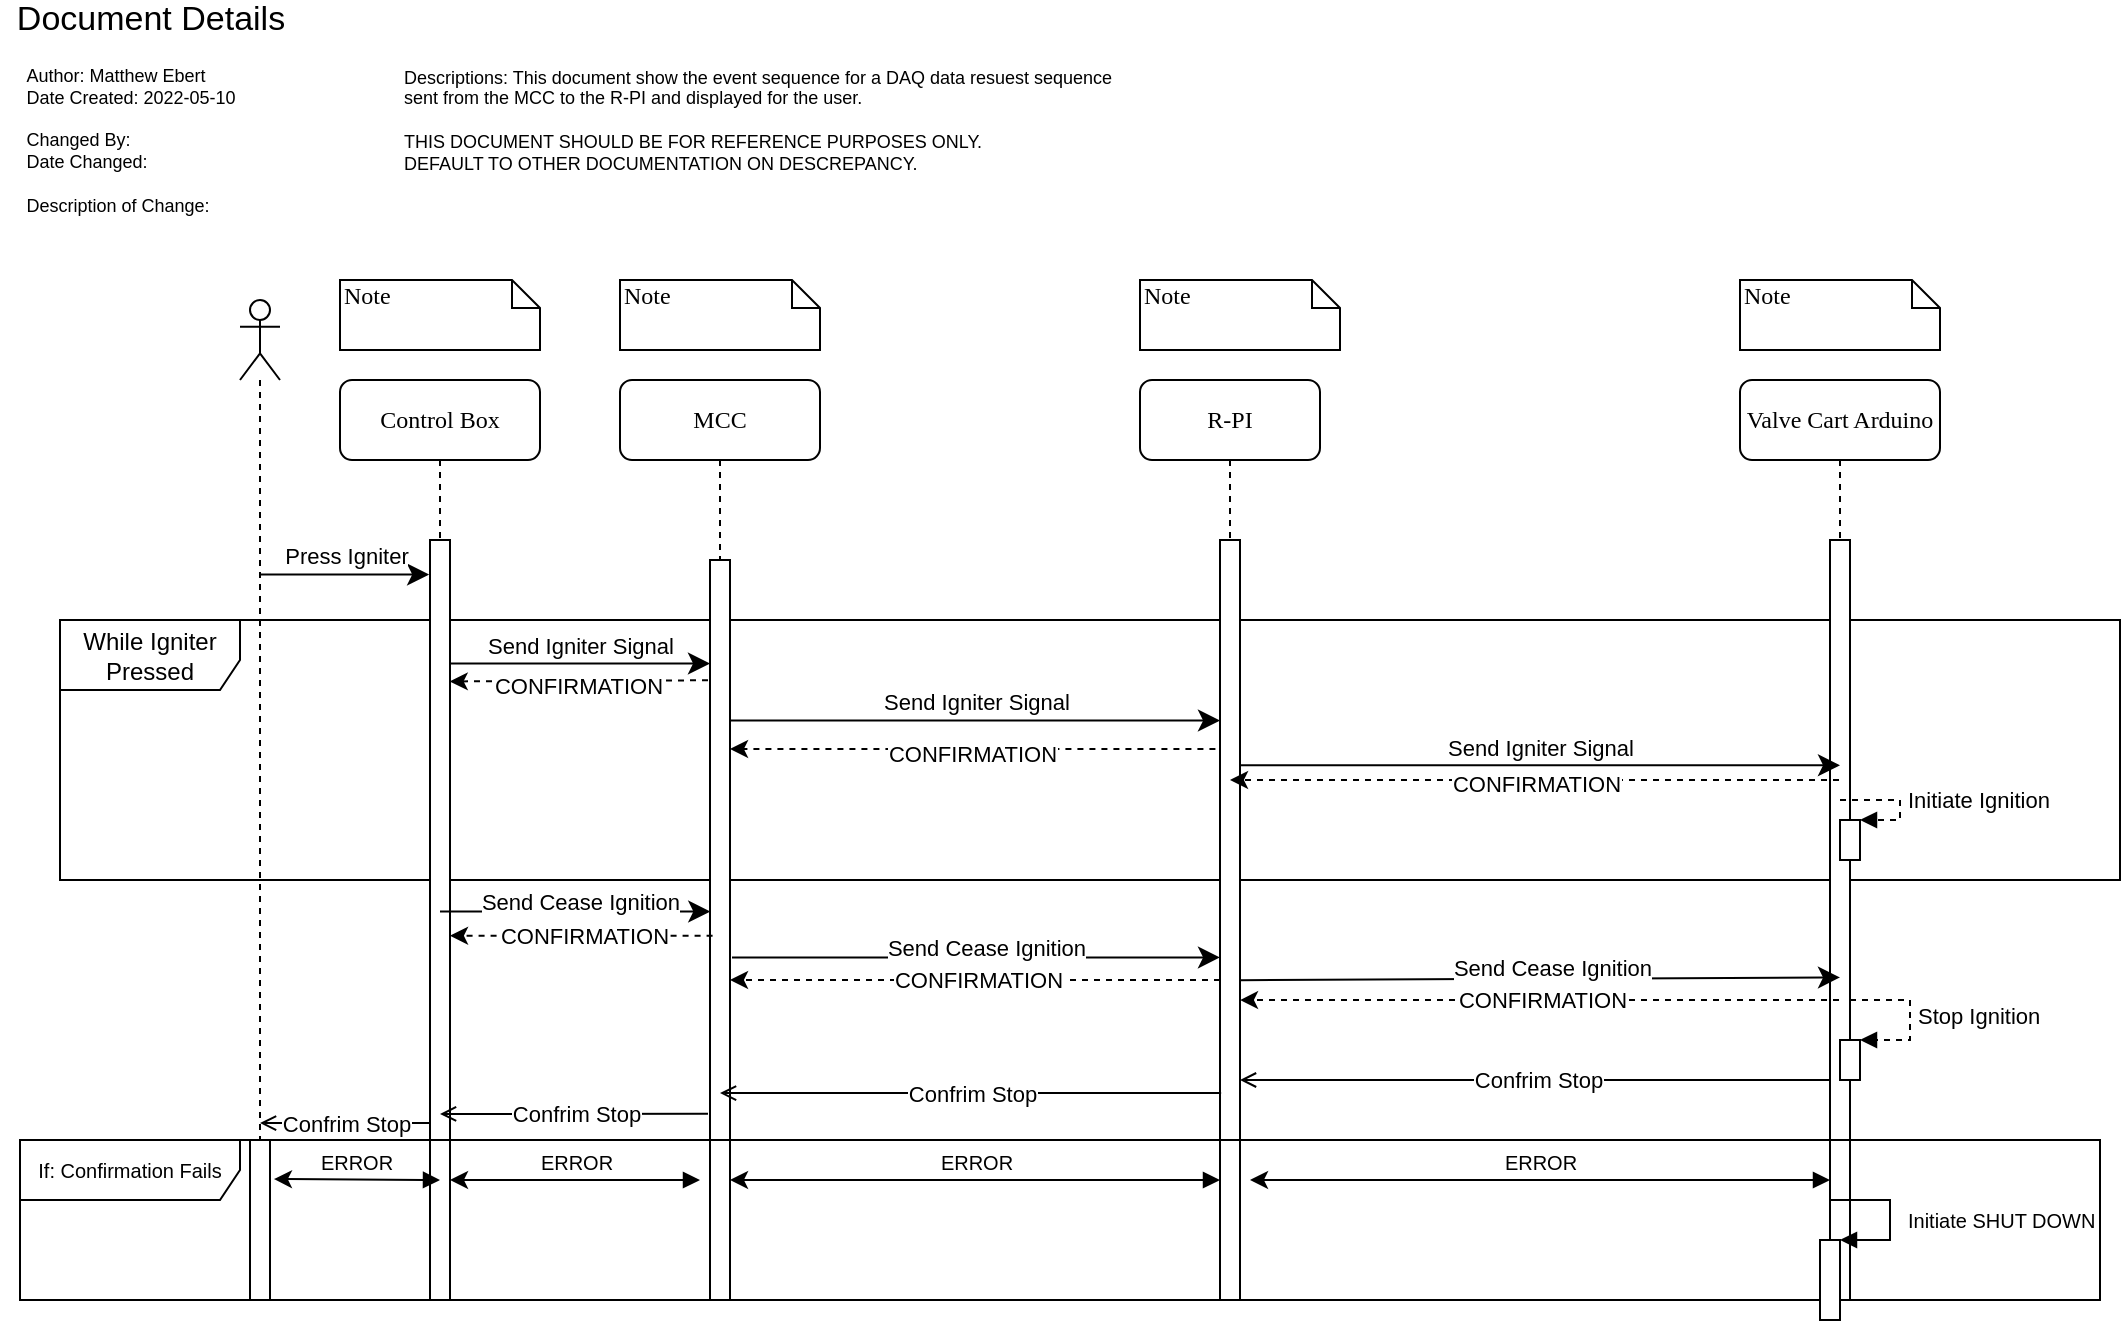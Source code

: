 <mxfile version="18.0.4" type="device"><diagram name="Page-1" id="13e1069c-82ec-6db2-03f1-153e76fe0fe0"><mxGraphModel dx="1296" dy="2056" grid="1" gridSize="10" guides="1" tooltips="1" connect="1" arrows="1" fold="1" page="1" pageScale="1" pageWidth="1100" pageHeight="850" background="none" math="0" shadow="0"><root><mxCell id="0"/><mxCell id="1" parent="0"/><mxCell id="Qd0c2Y29KvCvAD-_Uy6e-4" value="While Igniter Pressed" style="shape=umlFrame;whiteSpace=wrap;html=1;width=90;height=35;" vertex="1" parent="1"><mxGeometry x="50" y="280" width="1030" height="130" as="geometry"/></mxCell><mxCell id="7baba1c4bc27f4b0-2" value="MCC" style="shape=umlLifeline;perimeter=lifelinePerimeter;whiteSpace=wrap;html=1;container=1;collapsible=0;recursiveResize=0;outlineConnect=0;rounded=1;shadow=0;comic=0;labelBackgroundColor=none;strokeWidth=1;fontFamily=Verdana;fontSize=12;align=center;" parent="1" vertex="1"><mxGeometry x="330" y="160" width="100" height="400" as="geometry"/></mxCell><mxCell id="7baba1c4bc27f4b0-10" value="" style="html=1;points=[];perimeter=orthogonalPerimeter;rounded=0;shadow=0;comic=0;labelBackgroundColor=none;strokeWidth=1;fontFamily=Verdana;fontSize=12;align=center;" parent="7baba1c4bc27f4b0-2" vertex="1"><mxGeometry x="45" y="90" width="10" height="310" as="geometry"/></mxCell><mxCell id="7baba1c4bc27f4b0-3" value="R-PI" style="shape=umlLifeline;perimeter=lifelinePerimeter;whiteSpace=wrap;html=1;container=1;collapsible=0;recursiveResize=0;outlineConnect=0;rounded=1;shadow=0;comic=0;labelBackgroundColor=none;strokeWidth=1;fontFamily=Verdana;fontSize=12;align=center;" parent="1" vertex="1"><mxGeometry x="590" y="160" width="90" height="365" as="geometry"/></mxCell><mxCell id="7baba1c4bc27f4b0-13" value="" style="html=1;points=[];perimeter=orthogonalPerimeter;rounded=0;shadow=0;comic=0;labelBackgroundColor=none;strokeWidth=1;fontFamily=Verdana;fontSize=12;align=center;" parent="7baba1c4bc27f4b0-3" vertex="1"><mxGeometry x="40" y="80" width="10" height="310" as="geometry"/></mxCell><mxCell id="7baba1c4bc27f4b0-5" value="Valve Cart Arduino" style="shape=umlLifeline;perimeter=lifelinePerimeter;whiteSpace=wrap;html=1;container=1;collapsible=0;recursiveResize=0;outlineConnect=0;rounded=1;shadow=0;comic=0;labelBackgroundColor=none;strokeWidth=1;fontFamily=Verdana;fontSize=12;align=center;" parent="1" vertex="1"><mxGeometry x="890" y="160" width="100" height="400" as="geometry"/></mxCell><mxCell id="SOqY7n5rjwsgiEtuoA1r-13" value="" style="html=1;points=[];perimeter=orthogonalPerimeter;fontSize=10;" parent="7baba1c4bc27f4b0-5" vertex="1"><mxGeometry x="45" y="80" width="10" height="320" as="geometry"/></mxCell><mxCell id="Qd0c2Y29KvCvAD-_Uy6e-16" value="" style="html=1;points=[];perimeter=orthogonalPerimeter;" vertex="1" parent="7baba1c4bc27f4b0-5"><mxGeometry x="50" y="220" width="10" height="20" as="geometry"/></mxCell><mxCell id="Qd0c2Y29KvCvAD-_Uy6e-17" value="Initiate Ignition" style="edgeStyle=orthogonalEdgeStyle;html=1;align=left;spacingLeft=2;endArrow=block;rounded=0;entryX=1;entryY=0;dashed=1;" edge="1" target="Qd0c2Y29KvCvAD-_Uy6e-16" parent="7baba1c4bc27f4b0-5"><mxGeometry relative="1" as="geometry"><mxPoint x="50" y="210" as="sourcePoint"/><Array as="points"><mxPoint x="80" y="210"/></Array></mxGeometry></mxCell><mxCell id="Qd0c2Y29KvCvAD-_Uy6e-25" value="" style="html=1;points=[];perimeter=orthogonalPerimeter;" vertex="1" parent="7baba1c4bc27f4b0-5"><mxGeometry x="50" y="330" width="10" height="20" as="geometry"/></mxCell><mxCell id="Qd0c2Y29KvCvAD-_Uy6e-26" value="Stop Ignition" style="edgeStyle=orthogonalEdgeStyle;html=1;align=left;spacingLeft=2;endArrow=block;rounded=0;entryX=1;entryY=0;dashed=1;" edge="1" target="Qd0c2Y29KvCvAD-_Uy6e-25" parent="7baba1c4bc27f4b0-5"><mxGeometry relative="1" as="geometry"><mxPoint x="55" y="310" as="sourcePoint"/><Array as="points"><mxPoint x="85" y="310"/></Array></mxGeometry></mxCell><mxCell id="7baba1c4bc27f4b0-8" value="Control Box" style="shape=umlLifeline;perimeter=lifelinePerimeter;whiteSpace=wrap;html=1;container=1;collapsible=0;recursiveResize=0;outlineConnect=0;rounded=1;shadow=0;comic=0;labelBackgroundColor=none;strokeWidth=1;fontFamily=Verdana;fontSize=12;align=center;" parent="1" vertex="1"><mxGeometry x="190" y="160" width="100" height="410" as="geometry"/></mxCell><mxCell id="7baba1c4bc27f4b0-9" value="" style="html=1;points=[];perimeter=orthogonalPerimeter;rounded=0;shadow=0;comic=0;labelBackgroundColor=none;strokeWidth=1;fontFamily=Verdana;fontSize=12;align=center;" parent="7baba1c4bc27f4b0-8" vertex="1"><mxGeometry x="45" y="80" width="10" height="320" as="geometry"/></mxCell><mxCell id="7baba1c4bc27f4b0-40" value="Note" style="shape=note;whiteSpace=wrap;html=1;size=14;verticalAlign=top;align=left;spacingTop=-6;rounded=0;shadow=0;comic=0;labelBackgroundColor=none;strokeWidth=1;fontFamily=Verdana;fontSize=12" parent="1" vertex="1"><mxGeometry x="190" y="110" width="100" height="35" as="geometry"/></mxCell><mxCell id="7baba1c4bc27f4b0-41" value="Note" style="shape=note;whiteSpace=wrap;html=1;size=14;verticalAlign=top;align=left;spacingTop=-6;rounded=0;shadow=0;comic=0;labelBackgroundColor=none;strokeWidth=1;fontFamily=Verdana;fontSize=12" parent="1" vertex="1"><mxGeometry x="330" y="110" width="100" height="35" as="geometry"/></mxCell><mxCell id="7baba1c4bc27f4b0-42" value="Note" style="shape=note;whiteSpace=wrap;html=1;size=14;verticalAlign=top;align=left;spacingTop=-6;rounded=0;shadow=0;comic=0;labelBackgroundColor=none;strokeWidth=1;fontFamily=Verdana;fontSize=12" parent="1" vertex="1"><mxGeometry x="590" y="110" width="100" height="35" as="geometry"/></mxCell><mxCell id="7baba1c4bc27f4b0-44" value="Note" style="shape=note;whiteSpace=wrap;html=1;size=14;verticalAlign=top;align=left;spacingTop=-6;rounded=0;shadow=0;comic=0;labelBackgroundColor=none;strokeWidth=1;fontFamily=Verdana;fontSize=12" parent="1" vertex="1"><mxGeometry x="890" y="110" width="100" height="35" as="geometry"/></mxCell><mxCell id="SOqY7n5rjwsgiEtuoA1r-5" value="" style="shape=umlLifeline;participant=umlActor;perimeter=lifelinePerimeter;whiteSpace=wrap;html=1;container=1;collapsible=0;recursiveResize=0;verticalAlign=top;spacingTop=36;outlineConnect=0;" parent="1" vertex="1"><mxGeometry x="140" y="120" width="20" height="450" as="geometry"/></mxCell><mxCell id="SOqY7n5rjwsgiEtuoA1r-43" value="If: Confirmation Fails" style="shape=umlFrame;whiteSpace=wrap;html=1;fontSize=10;width=110;height=30;" parent="1" vertex="1"><mxGeometry x="30" y="540" width="1040" height="80" as="geometry"/></mxCell><mxCell id="SOqY7n5rjwsgiEtuoA1r-44" value="" style="html=1;points=[];perimeter=orthogonalPerimeter;fontSize=10;" parent="1" vertex="1"><mxGeometry x="145" y="540" width="10" height="80" as="geometry"/></mxCell><mxCell id="SOqY7n5rjwsgiEtuoA1r-45" value="" style="html=1;points=[];perimeter=orthogonalPerimeter;fontSize=10;" parent="1" vertex="1"><mxGeometry x="235" y="540" width="10" height="80" as="geometry"/></mxCell><mxCell id="SOqY7n5rjwsgiEtuoA1r-46" value="" style="html=1;points=[];perimeter=orthogonalPerimeter;fontSize=10;" parent="1" vertex="1"><mxGeometry x="375" y="540" width="10" height="80" as="geometry"/></mxCell><mxCell id="SOqY7n5rjwsgiEtuoA1r-47" value="" style="html=1;points=[];perimeter=orthogonalPerimeter;fontSize=10;" parent="1" vertex="1"><mxGeometry x="630" y="540" width="10" height="80" as="geometry"/></mxCell><mxCell id="SOqY7n5rjwsgiEtuoA1r-48" value="" style="html=1;points=[];perimeter=orthogonalPerimeter;fontSize=10;" parent="1" vertex="1"><mxGeometry x="935" y="540" width="10" height="80" as="geometry"/></mxCell><mxCell id="SOqY7n5rjwsgiEtuoA1r-49" value="ERROR" style="html=1;verticalAlign=bottom;endArrow=block;rounded=0;fontSize=10;exitX=1.197;exitY=0.244;exitDx=0;exitDy=0;exitPerimeter=0;startArrow=classic;startFill=1;" parent="1" source="SOqY7n5rjwsgiEtuoA1r-44" edge="1"><mxGeometry width="80" relative="1" as="geometry"><mxPoint x="160" y="560" as="sourcePoint"/><mxPoint x="240" y="560" as="targetPoint"/></mxGeometry></mxCell><mxCell id="SOqY7n5rjwsgiEtuoA1r-50" value="ERROR" style="html=1;verticalAlign=bottom;endArrow=block;rounded=0;fontSize=10;exitX=1.197;exitY=0.244;exitDx=0;exitDy=0;exitPerimeter=0;startArrow=classic;startFill=1;" parent="1" edge="1"><mxGeometry width="80" relative="1" as="geometry"><mxPoint x="245.0" y="560.0" as="sourcePoint"/><mxPoint x="370" y="560" as="targetPoint"/></mxGeometry></mxCell><mxCell id="SOqY7n5rjwsgiEtuoA1r-51" value="ERROR" style="html=1;verticalAlign=bottom;endArrow=block;rounded=0;fontSize=10;exitX=1.197;exitY=0.244;exitDx=0;exitDy=0;exitPerimeter=0;startArrow=classic;startFill=1;" parent="1" target="SOqY7n5rjwsgiEtuoA1r-47" edge="1"><mxGeometry width="80" relative="1" as="geometry"><mxPoint x="385.0" y="560.0" as="sourcePoint"/><mxPoint x="468.03" y="560.48" as="targetPoint"/></mxGeometry></mxCell><mxCell id="SOqY7n5rjwsgiEtuoA1r-52" value="ERROR" style="html=1;verticalAlign=bottom;endArrow=block;rounded=0;fontSize=10;exitX=1.197;exitY=0.244;exitDx=0;exitDy=0;exitPerimeter=0;startArrow=classic;startFill=1;" parent="1" target="SOqY7n5rjwsgiEtuoA1r-48" edge="1"><mxGeometry width="80" relative="1" as="geometry"><mxPoint x="645.0" y="560.0" as="sourcePoint"/><mxPoint x="728.03" y="560.48" as="targetPoint"/></mxGeometry></mxCell><mxCell id="SOqY7n5rjwsgiEtuoA1r-53" value="" style="html=1;points=[];perimeter=orthogonalPerimeter;fontSize=10;" parent="1" vertex="1"><mxGeometry x="930" y="590" width="10" height="40" as="geometry"/></mxCell><mxCell id="SOqY7n5rjwsgiEtuoA1r-54" value="Initiate SHUT DOWN" style="edgeStyle=orthogonalEdgeStyle;html=1;align=left;spacingLeft=2;endArrow=block;rounded=0;entryX=1;entryY=0;fontSize=10;" parent="1" target="SOqY7n5rjwsgiEtuoA1r-53" edge="1"><mxGeometry x="0.066" y="5" relative="1" as="geometry"><mxPoint x="935" y="570" as="sourcePoint"/><Array as="points"><mxPoint x="965" y="570"/></Array><mxPoint as="offset"/></mxGeometry></mxCell><mxCell id="ivKef0lfZY1d-8QF8Ueb-14" value="Send Cease Ignition" style="html=1;verticalAlign=bottom;endArrow=classic;endSize=8;rounded=0;entryX=0.014;entryY=0.567;entryDx=0;entryDy=0;entryPerimeter=0;endFill=1;" parent="1" source="7baba1c4bc27f4b0-8" target="7baba1c4bc27f4b0-10" edge="1"><mxGeometry x="0.036" y="-4" relative="1" as="geometry"><mxPoint x="550" y="450" as="sourcePoint"/><mxPoint x="379.071" y="455" as="targetPoint"/><mxPoint as="offset"/></mxGeometry></mxCell><mxCell id="ivKef0lfZY1d-8QF8Ueb-15" value="&lt;font style=&quot;font-size: 17px&quot;&gt;Document Details&lt;/font&gt;" style="text;html=1;align=center;verticalAlign=middle;resizable=0;points=[];autosize=1;strokeColor=none;fillColor=none;fontSize=9;" parent="1" vertex="1"><mxGeometry x="20" y="-30" width="150" height="20" as="geometry"/></mxCell><mxCell id="ivKef0lfZY1d-8QF8Ueb-16" value="&lt;div style=&quot;text-align: left&quot;&gt;&lt;span&gt;Author: Matthew Ebert&lt;/span&gt;&lt;/div&gt;&lt;div style=&quot;text-align: left&quot;&gt;&lt;span&gt;Date Created: 2022-05-10&lt;/span&gt;&lt;/div&gt;&lt;div style=&quot;text-align: left&quot;&gt;&lt;span&gt;&lt;br&gt;&lt;/span&gt;&lt;/div&gt;&lt;div style=&quot;text-align: left&quot;&gt;&lt;span&gt;Changed By:&lt;/span&gt;&lt;/div&gt;&lt;div style=&quot;text-align: left&quot;&gt;&lt;span&gt;Date Changed:&amp;nbsp;&lt;/span&gt;&lt;/div&gt;&lt;div style=&quot;text-align: left&quot;&gt;&lt;span&gt;&lt;br&gt;&lt;/span&gt;&lt;/div&gt;&lt;div style=&quot;text-align: left&quot;&gt;&lt;span&gt;Description of Change:&amp;nbsp;&lt;/span&gt;&lt;/div&gt;" style="text;html=1;align=center;verticalAlign=middle;resizable=0;points=[];autosize=1;strokeColor=none;fillColor=none;fontSize=9;" parent="1" vertex="1"><mxGeometry x="25" width="120" height="80" as="geometry"/></mxCell><mxCell id="ivKef0lfZY1d-8QF8Ueb-17" value="Descriptions: This document show the event sequence for a DAQ data resuest sequence &lt;br&gt;sent from the MCC to the R-PI and displayed for the user.&lt;br&gt;&lt;br&gt;THIS DOCUMENT SHOULD BE FOR REFERENCE PURPOSES ONLY.&lt;br&gt;DEFAULT TO OTHER DOCUMENTATION ON DESCREPANCY." style="text;html=1;align=left;verticalAlign=middle;resizable=0;points=[];autosize=1;strokeColor=none;fillColor=none;fontSize=9;" parent="1" vertex="1"><mxGeometry x="220" width="370" height="60" as="geometry"/></mxCell><mxCell id="Qd0c2Y29KvCvAD-_Uy6e-1" value="" style="endArrow=classic;html=1;rounded=0;dashed=1;exitX=0.129;exitY=0.606;exitDx=0;exitDy=0;exitPerimeter=0;" edge="1" parent="1" source="7baba1c4bc27f4b0-10" target="7baba1c4bc27f4b0-9"><mxGeometry width="50" height="50" relative="1" as="geometry"><mxPoint x="370" y="430" as="sourcePoint"/><mxPoint x="240" y="440" as="targetPoint"/><Array as="points"/></mxGeometry></mxCell><mxCell id="Qd0c2Y29KvCvAD-_Uy6e-2" value="CONFIRMATION" style="edgeLabel;html=1;align=center;verticalAlign=middle;resizable=0;points=[];" vertex="1" connectable="0" parent="Qd0c2Y29KvCvAD-_Uy6e-1"><mxGeometry x="-0.007" relative="1" as="geometry"><mxPoint as="offset"/></mxGeometry></mxCell><mxCell id="Qd0c2Y29KvCvAD-_Uy6e-3" value="Press Igniter" style="html=1;verticalAlign=bottom;endArrow=classic;endSize=8;rounded=0;entryX=-0.043;entryY=0.054;entryDx=0;entryDy=0;entryPerimeter=0;endFill=1;" edge="1" parent="1" source="SOqY7n5rjwsgiEtuoA1r-5" target="7baba1c4bc27f4b0-9"><mxGeometry relative="1" as="geometry"><mxPoint x="325.93" y="320" as="sourcePoint"/><mxPoint x="70.001" y="320" as="targetPoint"/></mxGeometry></mxCell><mxCell id="Qd0c2Y29KvCvAD-_Uy6e-5" value="Send Igniter Signal" style="html=1;verticalAlign=bottom;endArrow=classic;endSize=8;rounded=0;exitX=0.986;exitY=0.193;exitDx=0;exitDy=0;exitPerimeter=0;endFill=1;" edge="1" parent="1" source="7baba1c4bc27f4b0-9" target="7baba1c4bc27f4b0-10"><mxGeometry relative="1" as="geometry"><mxPoint x="250" y="310" as="sourcePoint"/><mxPoint x="254.531" y="330" as="targetPoint"/></mxGeometry></mxCell><mxCell id="Qd0c2Y29KvCvAD-_Uy6e-6" value="" style="endArrow=classic;html=1;rounded=0;dashed=1;entryX=0.986;entryY=0.221;entryDx=0;entryDy=0;entryPerimeter=0;exitX=-0.1;exitY=0.194;exitDx=0;exitDy=0;exitPerimeter=0;" edge="1" parent="1" source="7baba1c4bc27f4b0-10" target="7baba1c4bc27f4b0-9"><mxGeometry width="50" height="50" relative="1" as="geometry"><mxPoint x="370" y="320" as="sourcePoint"/><mxPoint x="290" y="350.0" as="targetPoint"/><Array as="points"/></mxGeometry></mxCell><mxCell id="Qd0c2Y29KvCvAD-_Uy6e-7" value="CONFIRMATION" style="edgeLabel;html=1;align=center;verticalAlign=middle;resizable=0;points=[];" vertex="1" connectable="0" parent="Qd0c2Y29KvCvAD-_Uy6e-6"><mxGeometry x="-0.007" relative="1" as="geometry"><mxPoint x="-1" y="2" as="offset"/></mxGeometry></mxCell><mxCell id="Qd0c2Y29KvCvAD-_Uy6e-9" value="" style="endArrow=classic;html=1;rounded=0;dashed=1;exitX=-0.229;exitY=0.337;exitDx=0;exitDy=0;exitPerimeter=0;" edge="1" parent="1" source="7baba1c4bc27f4b0-13" target="7baba1c4bc27f4b0-10"><mxGeometry width="50" height="50" relative="1" as="geometry"><mxPoint x="630" y="318" as="sourcePoint"/><mxPoint x="525" y="318.35" as="targetPoint"/><Array as="points"/></mxGeometry></mxCell><mxCell id="Qd0c2Y29KvCvAD-_Uy6e-10" value="CONFIRMATION" style="edgeLabel;html=1;align=center;verticalAlign=middle;resizable=0;points=[];" vertex="1" connectable="0" parent="Qd0c2Y29KvCvAD-_Uy6e-9"><mxGeometry x="-0.007" relative="1" as="geometry"><mxPoint x="-1" y="2" as="offset"/></mxGeometry></mxCell><mxCell id="Qd0c2Y29KvCvAD-_Uy6e-8" value="Send Igniter Signal" style="html=1;verticalAlign=bottom;endArrow=classic;endSize=8;rounded=0;exitX=1.043;exitY=0.259;exitDx=0;exitDy=0;exitPerimeter=0;endFill=1;" edge="1" parent="1" source="7baba1c4bc27f4b0-10" target="7baba1c4bc27f4b0-13"><mxGeometry relative="1" as="geometry"><mxPoint x="520" y="300.0" as="sourcePoint"/><mxPoint x="630" y="300" as="targetPoint"/></mxGeometry></mxCell><mxCell id="Qd0c2Y29KvCvAD-_Uy6e-13" value="" style="endArrow=classic;html=1;rounded=0;dashed=1;" edge="1" parent="1" source="7baba1c4bc27f4b0-5"><mxGeometry width="50" height="50" relative="1" as="geometry"><mxPoint x="882.71" y="366.8" as="sourcePoint"/><mxPoint x="635" y="360" as="targetPoint"/><Array as="points"/></mxGeometry></mxCell><mxCell id="Qd0c2Y29KvCvAD-_Uy6e-14" value="CONFIRMATION" style="edgeLabel;html=1;align=center;verticalAlign=middle;resizable=0;points=[];" vertex="1" connectable="0" parent="Qd0c2Y29KvCvAD-_Uy6e-13"><mxGeometry x="-0.007" relative="1" as="geometry"><mxPoint x="-1" y="2" as="offset"/></mxGeometry></mxCell><mxCell id="Qd0c2Y29KvCvAD-_Uy6e-15" value="Send Igniter Signal" style="html=1;verticalAlign=bottom;endArrow=classic;endSize=8;rounded=0;exitX=1.043;exitY=0.259;exitDx=0;exitDy=0;exitPerimeter=0;endFill=1;entryX=0.5;entryY=0.352;entryDx=0;entryDy=0;entryPerimeter=0;" edge="1" parent="1" target="SOqY7n5rjwsgiEtuoA1r-13"><mxGeometry relative="1" as="geometry"><mxPoint x="640.43" y="352.62" as="sourcePoint"/><mxPoint x="885" y="352.62" as="targetPoint"/></mxGeometry></mxCell><mxCell id="Qd0c2Y29KvCvAD-_Uy6e-18" value="Send Cease Ignition" style="html=1;verticalAlign=bottom;endArrow=classic;endSize=8;rounded=0;endFill=1;exitX=1.1;exitY=0.641;exitDx=0;exitDy=0;exitPerimeter=0;" edge="1" parent="1" source="7baba1c4bc27f4b0-10" target="7baba1c4bc27f4b0-13"><mxGeometry x="0.036" y="-4" relative="1" as="geometry"><mxPoint x="249.929" y="435.77" as="sourcePoint"/><mxPoint x="385.14" y="435.77" as="targetPoint"/><mxPoint as="offset"/></mxGeometry></mxCell><mxCell id="Qd0c2Y29KvCvAD-_Uy6e-19" value="" style="endArrow=classic;html=1;rounded=0;dashed=1;" edge="1" parent="1" target="7baba1c4bc27f4b0-10"><mxGeometry width="50" height="50" relative="1" as="geometry"><mxPoint x="630" y="460" as="sourcePoint"/><mxPoint x="390" y="460" as="targetPoint"/><Array as="points"/></mxGeometry></mxCell><mxCell id="Qd0c2Y29KvCvAD-_Uy6e-20" value="CONFIRMATION" style="edgeLabel;html=1;align=center;verticalAlign=middle;resizable=0;points=[];" vertex="1" connectable="0" parent="Qd0c2Y29KvCvAD-_Uy6e-19"><mxGeometry x="-0.007" relative="1" as="geometry"><mxPoint as="offset"/></mxGeometry></mxCell><mxCell id="Qd0c2Y29KvCvAD-_Uy6e-21" value="Send Cease Ignition" style="html=1;verticalAlign=bottom;endArrow=classic;endSize=8;rounded=0;endFill=1;exitX=1;exitY=0.71;exitDx=0;exitDy=0;exitPerimeter=0;" edge="1" parent="1" source="7baba1c4bc27f4b0-13"><mxGeometry x="0.036" y="-4" relative="1" as="geometry"><mxPoint x="696" y="458.71" as="sourcePoint"/><mxPoint x="940" y="458.71" as="targetPoint"/><mxPoint as="offset"/></mxGeometry></mxCell><mxCell id="Qd0c2Y29KvCvAD-_Uy6e-22" value="" style="endArrow=classic;html=1;rounded=0;dashed=1;entryX=1;entryY=0.742;entryDx=0;entryDy=0;entryPerimeter=0;" edge="1" parent="1" source="7baba1c4bc27f4b0-5" target="7baba1c4bc27f4b0-13"><mxGeometry width="50" height="50" relative="1" as="geometry"><mxPoint x="640" y="470" as="sourcePoint"/><mxPoint x="395" y="470" as="targetPoint"/><Array as="points"/></mxGeometry></mxCell><mxCell id="Qd0c2Y29KvCvAD-_Uy6e-23" value="CONFIRMATION" style="edgeLabel;html=1;align=center;verticalAlign=middle;resizable=0;points=[];" vertex="1" connectable="0" parent="Qd0c2Y29KvCvAD-_Uy6e-22"><mxGeometry x="-0.007" relative="1" as="geometry"><mxPoint as="offset"/></mxGeometry></mxCell><mxCell id="Qd0c2Y29KvCvAD-_Uy6e-27" value="" style="endArrow=open;html=1;rounded=0;endFill=0;" edge="1" parent="1"><mxGeometry width="50" height="50" relative="1" as="geometry"><mxPoint x="935" y="510" as="sourcePoint"/><mxPoint x="640" y="510" as="targetPoint"/><Array as="points"/></mxGeometry></mxCell><mxCell id="Qd0c2Y29KvCvAD-_Uy6e-28" value="Confrim Stop" style="edgeLabel;html=1;align=center;verticalAlign=middle;resizable=0;points=[];" vertex="1" connectable="0" parent="Qd0c2Y29KvCvAD-_Uy6e-27"><mxGeometry x="-0.007" relative="1" as="geometry"><mxPoint as="offset"/></mxGeometry></mxCell><mxCell id="Qd0c2Y29KvCvAD-_Uy6e-29" value="" style="endArrow=open;html=1;rounded=0;endFill=0;exitX=0.057;exitY=0.892;exitDx=0;exitDy=0;exitPerimeter=0;" edge="1" parent="1" source="7baba1c4bc27f4b0-13" target="7baba1c4bc27f4b0-2"><mxGeometry width="50" height="50" relative="1" as="geometry"><mxPoint x="945" y="520" as="sourcePoint"/><mxPoint x="650" y="520" as="targetPoint"/><Array as="points"/></mxGeometry></mxCell><mxCell id="Qd0c2Y29KvCvAD-_Uy6e-30" value="Confrim Stop" style="edgeLabel;html=1;align=center;verticalAlign=middle;resizable=0;points=[];" vertex="1" connectable="0" parent="Qd0c2Y29KvCvAD-_Uy6e-29"><mxGeometry x="-0.007" relative="1" as="geometry"><mxPoint as="offset"/></mxGeometry></mxCell><mxCell id="Qd0c2Y29KvCvAD-_Uy6e-31" value="" style="endArrow=open;html=1;rounded=0;endFill=0;exitX=-0.1;exitY=0.893;exitDx=0;exitDy=0;exitPerimeter=0;" edge="1" parent="1" source="7baba1c4bc27f4b0-10"><mxGeometry width="50" height="50" relative="1" as="geometry"><mxPoint x="300" y="530" as="sourcePoint"/><mxPoint x="240" y="527" as="targetPoint"/><Array as="points"/></mxGeometry></mxCell><mxCell id="Qd0c2Y29KvCvAD-_Uy6e-32" value="Confrim Stop" style="edgeLabel;html=1;align=center;verticalAlign=middle;resizable=0;points=[];" vertex="1" connectable="0" parent="Qd0c2Y29KvCvAD-_Uy6e-31"><mxGeometry x="-0.007" relative="1" as="geometry"><mxPoint as="offset"/></mxGeometry></mxCell><mxCell id="Qd0c2Y29KvCvAD-_Uy6e-33" value="" style="endArrow=open;html=1;rounded=0;endFill=0;exitX=0.014;exitY=0.911;exitDx=0;exitDy=0;exitPerimeter=0;" edge="1" parent="1" source="7baba1c4bc27f4b0-9" target="SOqY7n5rjwsgiEtuoA1r-5"><mxGeometry width="50" height="50" relative="1" as="geometry"><mxPoint x="965" y="540" as="sourcePoint"/><mxPoint x="670" y="540" as="targetPoint"/><Array as="points"/></mxGeometry></mxCell><mxCell id="Qd0c2Y29KvCvAD-_Uy6e-34" value="Confrim Stop" style="edgeLabel;html=1;align=center;verticalAlign=middle;resizable=0;points=[];" vertex="1" connectable="0" parent="Qd0c2Y29KvCvAD-_Uy6e-33"><mxGeometry x="-0.007" relative="1" as="geometry"><mxPoint as="offset"/></mxGeometry></mxCell></root></mxGraphModel></diagram></mxfile>
